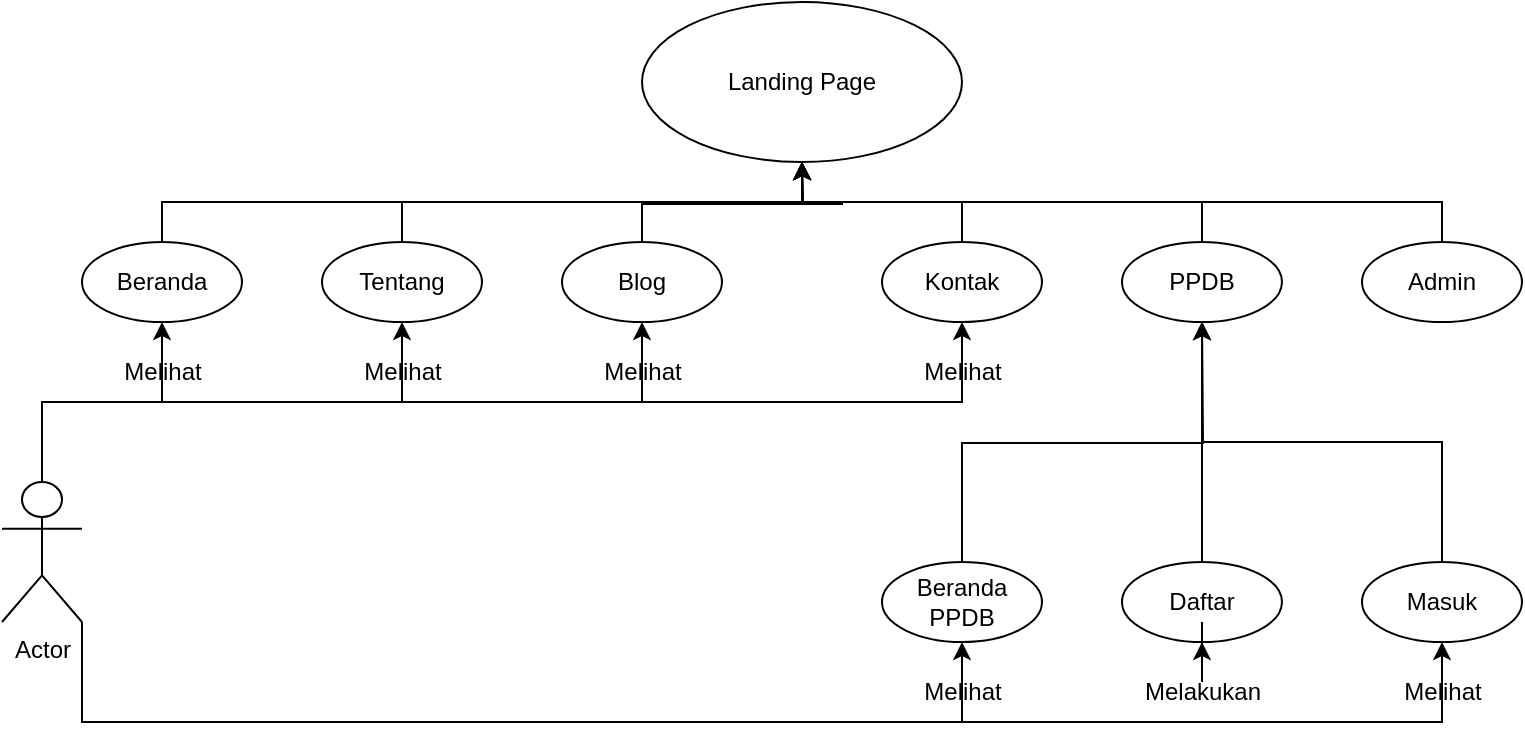 <mxfile version="20.3.0" type="github"><diagram id="fot2uiCDMkdWKJzB2kUI" name="Page-1"><mxGraphModel dx="918" dy="505" grid="1" gridSize="10" guides="1" tooltips="1" connect="1" arrows="1" fold="1" page="1" pageScale="1" pageWidth="827" pageHeight="1169" math="0" shadow="0"><root><mxCell id="0"/><mxCell id="1" parent="0"/><mxCell id="55DzPYi0vMfy24qsopn5-3" value="Landing Page" style="ellipse;whiteSpace=wrap;html=1;" vertex="1" parent="1"><mxGeometry x="320" width="160" height="80" as="geometry"/></mxCell><mxCell id="55DzPYi0vMfy24qsopn5-36" style="edgeStyle=orthogonalEdgeStyle;rounded=0;orthogonalLoop=1;jettySize=auto;html=1;exitX=0.5;exitY=0;exitDx=0;exitDy=0;entryX=0.5;entryY=1;entryDx=0;entryDy=0;" edge="1" parent="1" source="55DzPYi0vMfy24qsopn5-4" target="55DzPYi0vMfy24qsopn5-3"><mxGeometry relative="1" as="geometry"/></mxCell><mxCell id="55DzPYi0vMfy24qsopn5-4" value="Beranda" style="ellipse;whiteSpace=wrap;html=1;" vertex="1" parent="1"><mxGeometry x="40" y="120" width="80" height="40" as="geometry"/></mxCell><mxCell id="55DzPYi0vMfy24qsopn5-37" style="edgeStyle=orthogonalEdgeStyle;rounded=0;orthogonalLoop=1;jettySize=auto;html=1;exitX=0.5;exitY=0;exitDx=0;exitDy=0;" edge="1" parent="1" source="55DzPYi0vMfy24qsopn5-5"><mxGeometry relative="1" as="geometry"><mxPoint x="400" y="80" as="targetPoint"/></mxGeometry></mxCell><mxCell id="55DzPYi0vMfy24qsopn5-5" value="Tentang" style="ellipse;whiteSpace=wrap;html=1;" vertex="1" parent="1"><mxGeometry x="160" y="120" width="80" height="40" as="geometry"/></mxCell><mxCell id="55DzPYi0vMfy24qsopn5-38" style="edgeStyle=orthogonalEdgeStyle;rounded=0;orthogonalLoop=1;jettySize=auto;html=1;exitX=0.5;exitY=0;exitDx=0;exitDy=0;entryX=0.5;entryY=1;entryDx=0;entryDy=0;" edge="1" parent="1" source="55DzPYi0vMfy24qsopn5-6" target="55DzPYi0vMfy24qsopn5-3"><mxGeometry relative="1" as="geometry"/></mxCell><mxCell id="55DzPYi0vMfy24qsopn5-6" value="Blog" style="ellipse;whiteSpace=wrap;html=1;" vertex="1" parent="1"><mxGeometry x="280" y="120" width="80" height="40" as="geometry"/></mxCell><mxCell id="55DzPYi0vMfy24qsopn5-39" style="edgeStyle=orthogonalEdgeStyle;rounded=0;orthogonalLoop=1;jettySize=auto;html=1;exitX=0.5;exitY=0;exitDx=0;exitDy=0;" edge="1" parent="1" source="55DzPYi0vMfy24qsopn5-8"><mxGeometry relative="1" as="geometry"><mxPoint x="400" y="80" as="targetPoint"/></mxGeometry></mxCell><mxCell id="55DzPYi0vMfy24qsopn5-8" value="Kontak" style="ellipse;whiteSpace=wrap;html=1;" vertex="1" parent="1"><mxGeometry x="440" y="120" width="80" height="40" as="geometry"/></mxCell><mxCell id="55DzPYi0vMfy24qsopn5-40" style="edgeStyle=orthogonalEdgeStyle;rounded=0;orthogonalLoop=1;jettySize=auto;html=1;exitX=0.5;exitY=0;exitDx=0;exitDy=0;entryX=0.5;entryY=1;entryDx=0;entryDy=0;" edge="1" parent="1" source="55DzPYi0vMfy24qsopn5-9" target="55DzPYi0vMfy24qsopn5-3"><mxGeometry relative="1" as="geometry"/></mxCell><mxCell id="55DzPYi0vMfy24qsopn5-9" value="PPDB" style="ellipse;whiteSpace=wrap;html=1;" vertex="1" parent="1"><mxGeometry x="560" y="120" width="80" height="40" as="geometry"/></mxCell><mxCell id="55DzPYi0vMfy24qsopn5-41" style="edgeStyle=orthogonalEdgeStyle;rounded=0;orthogonalLoop=1;jettySize=auto;html=1;exitX=0.5;exitY=0;exitDx=0;exitDy=0;entryX=0.5;entryY=1;entryDx=0;entryDy=0;" edge="1" parent="1" source="55DzPYi0vMfy24qsopn5-10" target="55DzPYi0vMfy24qsopn5-3"><mxGeometry relative="1" as="geometry"/></mxCell><mxCell id="55DzPYi0vMfy24qsopn5-10" value="Admin" style="ellipse;whiteSpace=wrap;html=1;" vertex="1" parent="1"><mxGeometry x="680" y="120" width="80" height="40" as="geometry"/></mxCell><mxCell id="55DzPYi0vMfy24qsopn5-24" style="edgeStyle=orthogonalEdgeStyle;rounded=0;orthogonalLoop=1;jettySize=auto;html=1;exitX=0.5;exitY=0;exitDx=0;exitDy=0;" edge="1" parent="1" source="55DzPYi0vMfy24qsopn5-11"><mxGeometry relative="1" as="geometry"><mxPoint x="600" y="160" as="targetPoint"/></mxGeometry></mxCell><mxCell id="55DzPYi0vMfy24qsopn5-11" value="Beranda PPDB" style="ellipse;whiteSpace=wrap;html=1;" vertex="1" parent="1"><mxGeometry x="440" y="280" width="80" height="40" as="geometry"/></mxCell><mxCell id="55DzPYi0vMfy24qsopn5-23" style="edgeStyle=orthogonalEdgeStyle;rounded=0;orthogonalLoop=1;jettySize=auto;html=1;exitX=0.5;exitY=0;exitDx=0;exitDy=0;entryX=0.5;entryY=1;entryDx=0;entryDy=0;" edge="1" parent="1" source="55DzPYi0vMfy24qsopn5-12" target="55DzPYi0vMfy24qsopn5-9"><mxGeometry relative="1" as="geometry"/></mxCell><mxCell id="55DzPYi0vMfy24qsopn5-12" value="Daftar" style="ellipse;whiteSpace=wrap;html=1;" vertex="1" parent="1"><mxGeometry x="560" y="280" width="80" height="40" as="geometry"/></mxCell><mxCell id="55DzPYi0vMfy24qsopn5-25" style="edgeStyle=orthogonalEdgeStyle;rounded=0;orthogonalLoop=1;jettySize=auto;html=1;" edge="1" parent="1" source="55DzPYi0vMfy24qsopn5-13"><mxGeometry relative="1" as="geometry"><mxPoint x="600" y="160" as="targetPoint"/><Array as="points"><mxPoint x="720" y="220"/><mxPoint x="600" y="220"/></Array></mxGeometry></mxCell><mxCell id="55DzPYi0vMfy24qsopn5-13" value="Masuk" style="ellipse;whiteSpace=wrap;html=1;" vertex="1" parent="1"><mxGeometry x="680" y="280" width="80" height="40" as="geometry"/></mxCell><mxCell id="55DzPYi0vMfy24qsopn5-15" style="edgeStyle=orthogonalEdgeStyle;rounded=0;orthogonalLoop=1;jettySize=auto;html=1;entryX=0.5;entryY=1;entryDx=0;entryDy=0;" edge="1" parent="1" source="55DzPYi0vMfy24qsopn5-14" target="55DzPYi0vMfy24qsopn5-4"><mxGeometry relative="1" as="geometry"/></mxCell><mxCell id="55DzPYi0vMfy24qsopn5-20" style="edgeStyle=orthogonalEdgeStyle;rounded=0;orthogonalLoop=1;jettySize=auto;html=1;entryX=0.5;entryY=1;entryDx=0;entryDy=0;exitX=1;exitY=1;exitDx=0;exitDy=0;exitPerimeter=0;" edge="1" parent="1" source="55DzPYi0vMfy24qsopn5-14" target="55DzPYi0vMfy24qsopn5-11"><mxGeometry relative="1" as="geometry"><Array as="points"><mxPoint x="40" y="360"/><mxPoint x="480" y="360"/></Array></mxGeometry></mxCell><mxCell id="55DzPYi0vMfy24qsopn5-14" value="Actor" style="shape=umlActor;verticalLabelPosition=bottom;verticalAlign=top;html=1;outlineConnect=0;" vertex="1" parent="1"><mxGeometry y="240" width="40" height="70" as="geometry"/></mxCell><mxCell id="55DzPYi0vMfy24qsopn5-16" style="edgeStyle=orthogonalEdgeStyle;rounded=0;orthogonalLoop=1;jettySize=auto;html=1;entryX=0.5;entryY=1;entryDx=0;entryDy=0;exitX=0.5;exitY=0;exitDx=0;exitDy=0;exitPerimeter=0;" edge="1" parent="1" source="55DzPYi0vMfy24qsopn5-14" target="55DzPYi0vMfy24qsopn5-5"><mxGeometry relative="1" as="geometry"><mxPoint x="30" y="250" as="sourcePoint"/><mxPoint x="90" y="170" as="targetPoint"/></mxGeometry></mxCell><mxCell id="55DzPYi0vMfy24qsopn5-17" style="edgeStyle=orthogonalEdgeStyle;rounded=0;orthogonalLoop=1;jettySize=auto;html=1;entryX=0.5;entryY=1;entryDx=0;entryDy=0;" edge="1" parent="1" target="55DzPYi0vMfy24qsopn5-6"><mxGeometry relative="1" as="geometry"><mxPoint x="20" y="240" as="sourcePoint"/><mxPoint x="100" y="180" as="targetPoint"/><Array as="points"><mxPoint x="20" y="200"/><mxPoint x="320" y="200"/></Array></mxGeometry></mxCell><mxCell id="55DzPYi0vMfy24qsopn5-18" style="edgeStyle=orthogonalEdgeStyle;rounded=0;orthogonalLoop=1;jettySize=auto;html=1;entryX=0.5;entryY=1;entryDx=0;entryDy=0;exitX=0.5;exitY=0;exitDx=0;exitDy=0;exitPerimeter=0;" edge="1" parent="1" source="55DzPYi0vMfy24qsopn5-14" target="55DzPYi0vMfy24qsopn5-8"><mxGeometry relative="1" as="geometry"><mxPoint x="50" y="270" as="sourcePoint"/><mxPoint x="110" y="190" as="targetPoint"/></mxGeometry></mxCell><mxCell id="55DzPYi0vMfy24qsopn5-21" style="edgeStyle=orthogonalEdgeStyle;rounded=0;orthogonalLoop=1;jettySize=auto;html=1;entryX=0.5;entryY=1;entryDx=0;entryDy=0;startArrow=none;" edge="1" parent="1" source="55DzPYi0vMfy24qsopn5-31" target="55DzPYi0vMfy24qsopn5-12"><mxGeometry relative="1" as="geometry"><mxPoint x="40" y="310" as="sourcePoint"/><mxPoint x="490" y="290" as="targetPoint"/><Array as="points"/></mxGeometry></mxCell><mxCell id="55DzPYi0vMfy24qsopn5-22" style="edgeStyle=orthogonalEdgeStyle;rounded=0;orthogonalLoop=1;jettySize=auto;html=1;entryX=0.5;entryY=1;entryDx=0;entryDy=0;exitX=1;exitY=1;exitDx=0;exitDy=0;exitPerimeter=0;" edge="1" parent="1" source="55DzPYi0vMfy24qsopn5-14" target="55DzPYi0vMfy24qsopn5-13"><mxGeometry relative="1" as="geometry"><mxPoint x="60" y="330" as="sourcePoint"/><mxPoint x="500" y="300" as="targetPoint"/><Array as="points"><mxPoint x="40" y="360"/><mxPoint x="720" y="360"/></Array></mxGeometry></mxCell><mxCell id="55DzPYi0vMfy24qsopn5-26" value="Melihat" style="text;html=1;align=center;verticalAlign=middle;resizable=0;points=[];autosize=1;strokeColor=none;fillColor=none;" vertex="1" parent="1"><mxGeometry x="50" y="170" width="60" height="30" as="geometry"/></mxCell><mxCell id="55DzPYi0vMfy24qsopn5-27" value="Melihat" style="text;html=1;align=center;verticalAlign=middle;resizable=0;points=[];autosize=1;strokeColor=none;fillColor=none;" vertex="1" parent="1"><mxGeometry x="170" y="170" width="60" height="30" as="geometry"/></mxCell><mxCell id="55DzPYi0vMfy24qsopn5-28" value="Melihat" style="text;html=1;align=center;verticalAlign=middle;resizable=0;points=[];autosize=1;strokeColor=none;fillColor=none;" vertex="1" parent="1"><mxGeometry x="290" y="170" width="60" height="30" as="geometry"/></mxCell><mxCell id="55DzPYi0vMfy24qsopn5-29" value="Melihat" style="text;html=1;align=center;verticalAlign=middle;resizable=0;points=[];autosize=1;strokeColor=none;fillColor=none;" vertex="1" parent="1"><mxGeometry x="450" y="170" width="60" height="30" as="geometry"/></mxCell><mxCell id="55DzPYi0vMfy24qsopn5-30" value="Melihat" style="text;html=1;align=center;verticalAlign=middle;resizable=0;points=[];autosize=1;strokeColor=none;fillColor=none;" vertex="1" parent="1"><mxGeometry x="450" y="330" width="60" height="30" as="geometry"/></mxCell><mxCell id="55DzPYi0vMfy24qsopn5-31" value="Melakukan" style="text;html=1;align=center;verticalAlign=middle;resizable=0;points=[];autosize=1;strokeColor=none;fillColor=none;" vertex="1" parent="1"><mxGeometry x="560" y="330" width="80" height="30" as="geometry"/></mxCell><mxCell id="55DzPYi0vMfy24qsopn5-32" value="" style="edgeStyle=orthogonalEdgeStyle;rounded=0;orthogonalLoop=1;jettySize=auto;html=1;entryX=0.5;entryY=1;entryDx=0;entryDy=0;endArrow=none;" edge="1" parent="1" target="55DzPYi0vMfy24qsopn5-31"><mxGeometry relative="1" as="geometry"><mxPoint x="40" y="310" as="sourcePoint"/><mxPoint x="600" y="320" as="targetPoint"/><Array as="points"><mxPoint x="40" y="360"/><mxPoint x="600" y="360"/></Array></mxGeometry></mxCell><mxCell id="55DzPYi0vMfy24qsopn5-33" value="Melihat" style="text;html=1;align=center;verticalAlign=middle;resizable=0;points=[];autosize=1;strokeColor=none;fillColor=none;" vertex="1" parent="1"><mxGeometry x="690" y="330" width="60" height="30" as="geometry"/></mxCell></root></mxGraphModel></diagram></mxfile>
